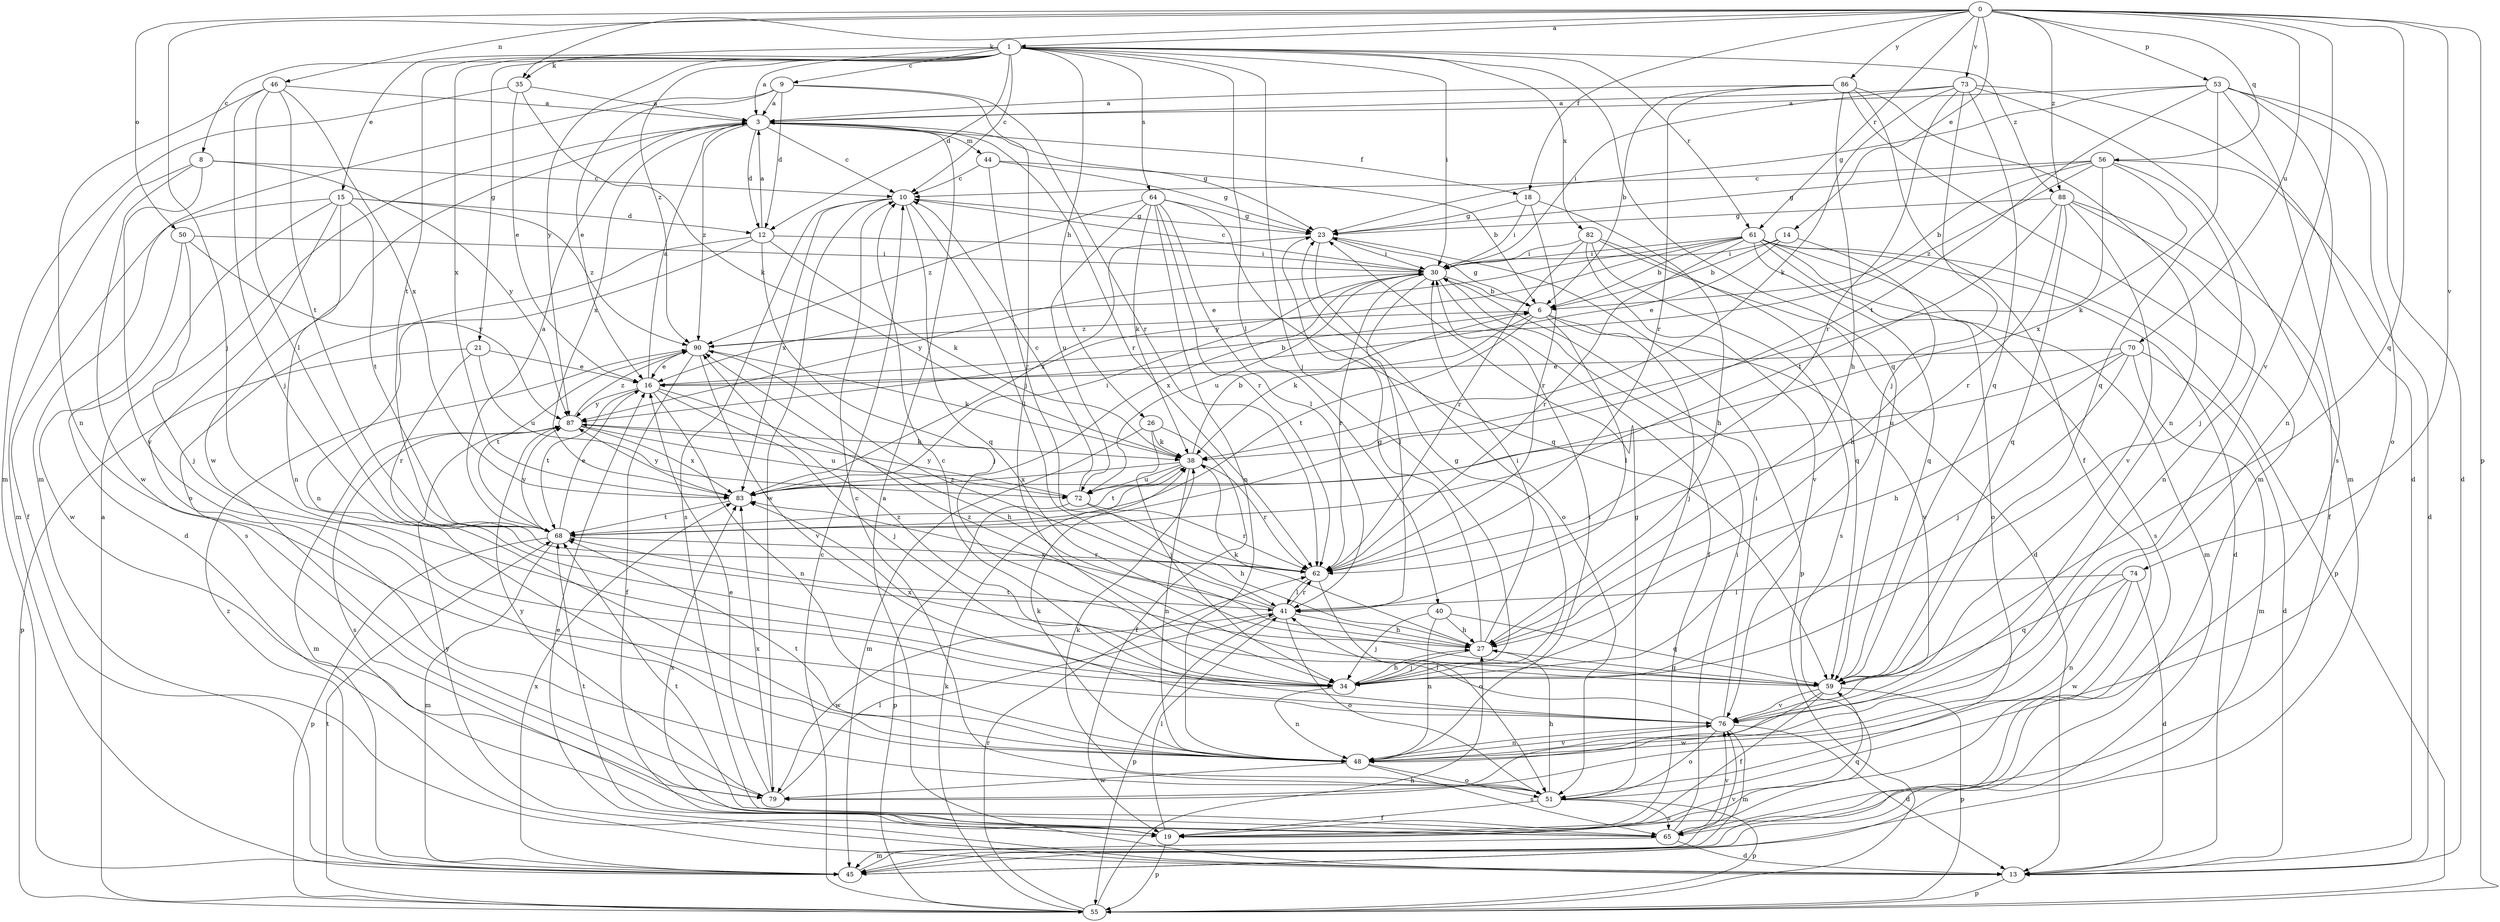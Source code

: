 strict digraph  {
0;
1;
3;
6;
8;
9;
10;
12;
13;
14;
15;
16;
18;
19;
21;
23;
26;
27;
30;
34;
35;
38;
40;
41;
44;
45;
46;
48;
50;
51;
53;
55;
56;
59;
61;
62;
64;
65;
68;
70;
72;
73;
74;
76;
79;
82;
83;
86;
87;
88;
90;
0 -> 1  [label=a];
0 -> 14  [label=e];
0 -> 18  [label=f];
0 -> 34  [label=j];
0 -> 35  [label=k];
0 -> 46  [label=n];
0 -> 50  [label=o];
0 -> 53  [label=p];
0 -> 55  [label=p];
0 -> 56  [label=q];
0 -> 59  [label=q];
0 -> 61  [label=r];
0 -> 70  [label=u];
0 -> 73  [label=v];
0 -> 74  [label=v];
0 -> 76  [label=v];
0 -> 86  [label=y];
0 -> 88  [label=z];
1 -> 3  [label=a];
1 -> 8  [label=c];
1 -> 9  [label=c];
1 -> 10  [label=c];
1 -> 12  [label=d];
1 -> 15  [label=e];
1 -> 21  [label=g];
1 -> 26  [label=h];
1 -> 30  [label=i];
1 -> 34  [label=j];
1 -> 35  [label=k];
1 -> 40  [label=l];
1 -> 59  [label=q];
1 -> 61  [label=r];
1 -> 64  [label=s];
1 -> 68  [label=t];
1 -> 82  [label=x];
1 -> 83  [label=x];
1 -> 87  [label=y];
1 -> 88  [label=z];
1 -> 90  [label=z];
3 -> 10  [label=c];
3 -> 12  [label=d];
3 -> 18  [label=f];
3 -> 23  [label=g];
3 -> 44  [label=m];
3 -> 62  [label=r];
3 -> 79  [label=w];
3 -> 83  [label=x];
3 -> 90  [label=z];
6 -> 23  [label=g];
6 -> 34  [label=j];
6 -> 38  [label=k];
6 -> 41  [label=l];
6 -> 68  [label=t];
6 -> 76  [label=v];
6 -> 90  [label=z];
8 -> 10  [label=c];
8 -> 45  [label=m];
8 -> 76  [label=v];
8 -> 79  [label=w];
8 -> 87  [label=y];
9 -> 3  [label=a];
9 -> 12  [label=d];
9 -> 16  [label=e];
9 -> 34  [label=j];
9 -> 45  [label=m];
9 -> 62  [label=r];
10 -> 23  [label=g];
10 -> 41  [label=l];
10 -> 59  [label=q];
10 -> 65  [label=s];
10 -> 79  [label=w];
10 -> 83  [label=x];
12 -> 3  [label=a];
12 -> 30  [label=i];
12 -> 34  [label=j];
12 -> 38  [label=k];
12 -> 48  [label=n];
12 -> 65  [label=s];
13 -> 3  [label=a];
13 -> 16  [label=e];
13 -> 55  [label=p];
13 -> 87  [label=y];
14 -> 6  [label=b];
14 -> 16  [label=e];
14 -> 27  [label=h];
14 -> 30  [label=i];
15 -> 12  [label=d];
15 -> 13  [label=d];
15 -> 19  [label=f];
15 -> 48  [label=n];
15 -> 51  [label=o];
15 -> 68  [label=t];
15 -> 90  [label=z];
16 -> 3  [label=a];
16 -> 6  [label=b];
16 -> 27  [label=h];
16 -> 34  [label=j];
16 -> 48  [label=n];
16 -> 68  [label=t];
16 -> 87  [label=y];
18 -> 23  [label=g];
18 -> 27  [label=h];
18 -> 30  [label=i];
18 -> 62  [label=r];
19 -> 41  [label=l];
19 -> 55  [label=p];
19 -> 59  [label=q];
19 -> 68  [label=t];
19 -> 83  [label=x];
21 -> 16  [label=e];
21 -> 55  [label=p];
21 -> 62  [label=r];
21 -> 72  [label=u];
23 -> 30  [label=i];
23 -> 51  [label=o];
23 -> 55  [label=p];
23 -> 83  [label=x];
26 -> 19  [label=f];
26 -> 34  [label=j];
26 -> 38  [label=k];
26 -> 45  [label=m];
27 -> 23  [label=g];
27 -> 30  [label=i];
27 -> 34  [label=j];
27 -> 38  [label=k];
27 -> 59  [label=q];
27 -> 68  [label=t];
30 -> 6  [label=b];
30 -> 10  [label=c];
30 -> 19  [label=f];
30 -> 41  [label=l];
30 -> 62  [label=r];
30 -> 72  [label=u];
30 -> 83  [label=x];
30 -> 87  [label=y];
34 -> 23  [label=g];
34 -> 27  [label=h];
34 -> 48  [label=n];
34 -> 90  [label=z];
35 -> 3  [label=a];
35 -> 16  [label=e];
35 -> 38  [label=k];
35 -> 45  [label=m];
38 -> 6  [label=b];
38 -> 48  [label=n];
38 -> 62  [label=r];
38 -> 68  [label=t];
38 -> 72  [label=u];
38 -> 83  [label=x];
40 -> 27  [label=h];
40 -> 34  [label=j];
40 -> 48  [label=n];
40 -> 59  [label=q];
41 -> 27  [label=h];
41 -> 51  [label=o];
41 -> 55  [label=p];
41 -> 62  [label=r];
41 -> 79  [label=w];
41 -> 83  [label=x];
41 -> 90  [label=z];
44 -> 6  [label=b];
44 -> 10  [label=c];
44 -> 23  [label=g];
44 -> 62  [label=r];
45 -> 76  [label=v];
45 -> 83  [label=x];
45 -> 90  [label=z];
46 -> 3  [label=a];
46 -> 34  [label=j];
46 -> 41  [label=l];
46 -> 48  [label=n];
46 -> 68  [label=t];
46 -> 83  [label=x];
48 -> 30  [label=i];
48 -> 38  [label=k];
48 -> 51  [label=o];
48 -> 65  [label=s];
48 -> 68  [label=t];
48 -> 76  [label=v];
48 -> 79  [label=w];
50 -> 30  [label=i];
50 -> 34  [label=j];
50 -> 79  [label=w];
50 -> 87  [label=y];
51 -> 10  [label=c];
51 -> 19  [label=f];
51 -> 23  [label=g];
51 -> 27  [label=h];
51 -> 38  [label=k];
51 -> 55  [label=p];
51 -> 65  [label=s];
53 -> 3  [label=a];
53 -> 13  [label=d];
53 -> 23  [label=g];
53 -> 48  [label=n];
53 -> 51  [label=o];
53 -> 59  [label=q];
53 -> 65  [label=s];
53 -> 68  [label=t];
55 -> 3  [label=a];
55 -> 10  [label=c];
55 -> 27  [label=h];
55 -> 38  [label=k];
55 -> 62  [label=r];
55 -> 68  [label=t];
56 -> 6  [label=b];
56 -> 10  [label=c];
56 -> 13  [label=d];
56 -> 23  [label=g];
56 -> 34  [label=j];
56 -> 38  [label=k];
56 -> 83  [label=x];
56 -> 90  [label=z];
59 -> 19  [label=f];
59 -> 55  [label=p];
59 -> 76  [label=v];
59 -> 79  [label=w];
59 -> 83  [label=x];
59 -> 90  [label=z];
61 -> 6  [label=b];
61 -> 13  [label=d];
61 -> 16  [label=e];
61 -> 30  [label=i];
61 -> 45  [label=m];
61 -> 51  [label=o];
61 -> 55  [label=p];
61 -> 59  [label=q];
61 -> 62  [label=r];
61 -> 65  [label=s];
61 -> 87  [label=y];
62 -> 41  [label=l];
62 -> 51  [label=o];
64 -> 23  [label=g];
64 -> 38  [label=k];
64 -> 41  [label=l];
64 -> 48  [label=n];
64 -> 59  [label=q];
64 -> 62  [label=r];
64 -> 72  [label=u];
64 -> 90  [label=z];
65 -> 13  [label=d];
65 -> 30  [label=i];
65 -> 45  [label=m];
65 -> 68  [label=t];
65 -> 76  [label=v];
68 -> 3  [label=a];
68 -> 16  [label=e];
68 -> 45  [label=m];
68 -> 55  [label=p];
68 -> 62  [label=r];
68 -> 87  [label=y];
70 -> 13  [label=d];
70 -> 16  [label=e];
70 -> 27  [label=h];
70 -> 34  [label=j];
70 -> 45  [label=m];
70 -> 72  [label=u];
72 -> 10  [label=c];
72 -> 27  [label=h];
72 -> 55  [label=p];
72 -> 62  [label=r];
72 -> 87  [label=y];
73 -> 3  [label=a];
73 -> 13  [label=d];
73 -> 30  [label=i];
73 -> 34  [label=j];
73 -> 38  [label=k];
73 -> 45  [label=m];
73 -> 59  [label=q];
73 -> 62  [label=r];
74 -> 13  [label=d];
74 -> 41  [label=l];
74 -> 48  [label=n];
74 -> 59  [label=q];
74 -> 79  [label=w];
76 -> 10  [label=c];
76 -> 13  [label=d];
76 -> 30  [label=i];
76 -> 41  [label=l];
76 -> 45  [label=m];
76 -> 48  [label=n];
76 -> 51  [label=o];
79 -> 16  [label=e];
79 -> 41  [label=l];
79 -> 83  [label=x];
79 -> 87  [label=y];
82 -> 13  [label=d];
82 -> 30  [label=i];
82 -> 59  [label=q];
82 -> 62  [label=r];
82 -> 65  [label=s];
82 -> 76  [label=v];
83 -> 30  [label=i];
83 -> 68  [label=t];
83 -> 87  [label=y];
86 -> 3  [label=a];
86 -> 6  [label=b];
86 -> 19  [label=f];
86 -> 27  [label=h];
86 -> 45  [label=m];
86 -> 48  [label=n];
86 -> 62  [label=r];
87 -> 38  [label=k];
87 -> 45  [label=m];
87 -> 65  [label=s];
87 -> 72  [label=u];
87 -> 83  [label=x];
87 -> 90  [label=z];
88 -> 19  [label=f];
88 -> 23  [label=g];
88 -> 48  [label=n];
88 -> 59  [label=q];
88 -> 62  [label=r];
88 -> 68  [label=t];
88 -> 76  [label=v];
90 -> 16  [label=e];
90 -> 19  [label=f];
90 -> 38  [label=k];
90 -> 68  [label=t];
90 -> 76  [label=v];
}
